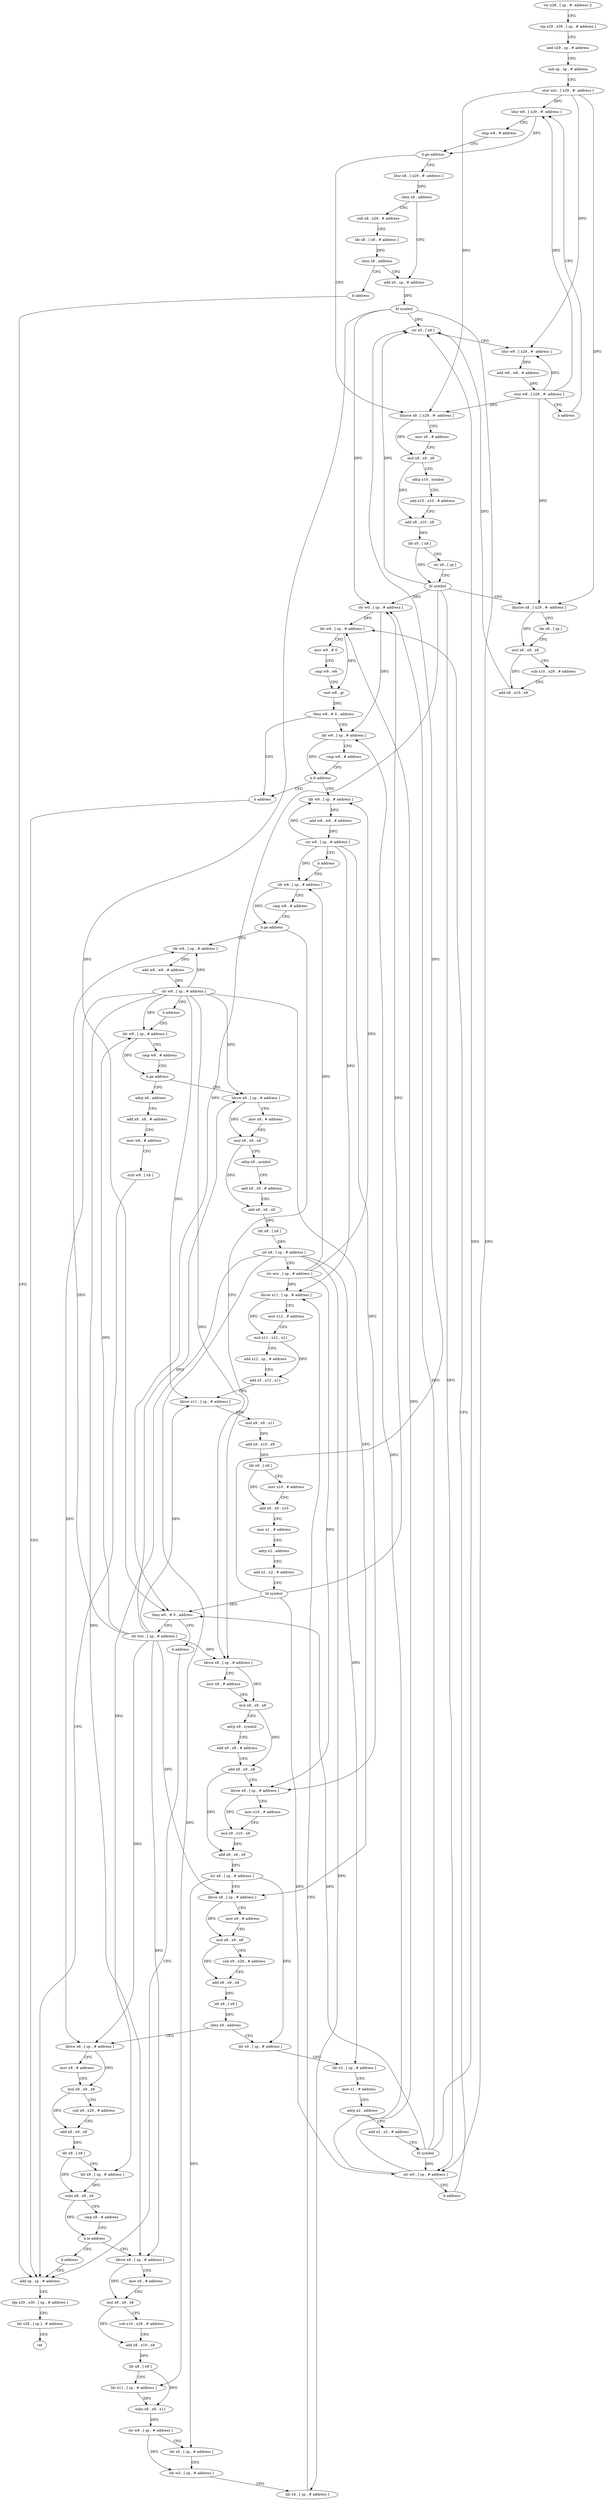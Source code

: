 digraph "func" {
"4226940" [label = "str x28 , [ sp , #- address ]!" ]
"4226944" [label = "stp x29 , x30 , [ sp , # address ]" ]
"4226948" [label = "add x29 , sp , # address" ]
"4226952" [label = "sub sp , sp , # address" ]
"4226956" [label = "stur wzr , [ x29 , #- address ]" ]
"4226960" [label = "ldur w8 , [ x29 , #- address ]" ]
"4227048" [label = "ldur x8 , [ x29 , #- address ]" ]
"4227052" [label = "cbnz x8 , address" ]
"4227072" [label = "add x0 , sp , # address" ]
"4227056" [label = "sub x8 , x29 , # address" ]
"4226972" [label = "ldursw x8 , [ x29 , #- address ]" ]
"4226976" [label = "mov x9 , # address" ]
"4226980" [label = "mul x8 , x9 , x8" ]
"4226984" [label = "adrp x10 , symbol" ]
"4226988" [label = "add x10 , x10 , # address" ]
"4226992" [label = "add x8 , x10 , x8" ]
"4226996" [label = "ldr x0 , [ x8 ]" ]
"4227000" [label = "str x9 , [ sp ]" ]
"4227004" [label = "bl symbol" ]
"4227008" [label = "ldursw x8 , [ x29 , #- address ]" ]
"4227012" [label = "ldr x9 , [ sp ]" ]
"4227016" [label = "mul x8 , x9 , x8" ]
"4227020" [label = "sub x10 , x29 , # address" ]
"4227024" [label = "add x8 , x10 , x8" ]
"4227028" [label = "str x0 , [ x8 ]" ]
"4227032" [label = "ldur w8 , [ x29 , #- address ]" ]
"4227036" [label = "add w8 , w8 , # address" ]
"4227040" [label = "stur w8 , [ x29 , #- address ]" ]
"4227044" [label = "b address" ]
"4227076" [label = "bl symbol" ]
"4227080" [label = "tbnz w0 , # 0 , address" ]
"4227088" [label = "str wzr , [ sp , # address ]" ]
"4227084" [label = "b address" ]
"4227060" [label = "ldr x8 , [ x8 , # address ]" ]
"4227064" [label = "cbnz x8 , address" ]
"4227068" [label = "b address" ]
"4226964" [label = "cmp w8 , # address" ]
"4226968" [label = "b.ge address" ]
"4227092" [label = "ldr w8 , [ sp , # address ]" ]
"4227496" [label = "add sp , sp , # address" ]
"4227480" [label = "adrp x8 , address" ]
"4227484" [label = "add x8 , x8 , # address" ]
"4227488" [label = "mov w9 , # address" ]
"4227492" [label = "strb w9 , [ x8 ]" ]
"4227104" [label = "ldrsw x8 , [ sp , # address ]" ]
"4227108" [label = "mov x9 , # address" ]
"4227112" [label = "mul x8 , x9 , x8" ]
"4227116" [label = "adrp x9 , symbol" ]
"4227120" [label = "add x9 , x9 , # address" ]
"4227124" [label = "add x8 , x9 , x8" ]
"4227128" [label = "ldr x8 , [ x8 ]" ]
"4227132" [label = "str x8 , [ sp , # address ]" ]
"4227136" [label = "str wzr , [ sp , # address ]" ]
"4227140" [label = "ldr w8 , [ sp , # address ]" ]
"4227500" [label = "ldp x29 , x30 , [ sp , # address ]" ]
"4227504" [label = "ldr x28 , [ sp ] , # address" ]
"4227508" [label = "ret" ]
"4227464" [label = "ldr w8 , [ sp , # address ]" ]
"4227468" [label = "add w8 , w8 , # address" ]
"4227472" [label = "str w8 , [ sp , # address ]" ]
"4227476" [label = "b address" ]
"4227152" [label = "ldrsw x8 , [ sp , # address ]" ]
"4227156" [label = "mov x9 , # address" ]
"4227160" [label = "mul x8 , x9 , x8" ]
"4227164" [label = "adrp x9 , symbol" ]
"4227168" [label = "add x9 , x9 , # address" ]
"4227172" [label = "add x8 , x9 , x8" ]
"4227176" [label = "ldrsw x9 , [ sp , # address ]" ]
"4227180" [label = "mov x10 , # address" ]
"4227184" [label = "mul x9 , x10 , x9" ]
"4227188" [label = "add x8 , x8 , x9" ]
"4227192" [label = "str x8 , [ sp , # address ]" ]
"4227196" [label = "ldrsw x8 , [ sp , # address ]" ]
"4227200" [label = "mov x9 , # address" ]
"4227204" [label = "mul x8 , x9 , x8" ]
"4227208" [label = "sub x9 , x29 , # address" ]
"4227212" [label = "add x8 , x9 , x8" ]
"4227216" [label = "ldr x8 , [ x8 ]" ]
"4227220" [label = "cbnz x8 , address" ]
"4227256" [label = "ldrsw x8 , [ sp , # address ]" ]
"4227224" [label = "ldr x0 , [ sp , # address ]" ]
"4227096" [label = "cmp w8 , # address" ]
"4227100" [label = "b.ge address" ]
"4227260" [label = "mov x9 , # address" ]
"4227264" [label = "mul x8 , x9 , x8" ]
"4227268" [label = "sub x9 , x29 , # address" ]
"4227272" [label = "add x8 , x9 , x8" ]
"4227276" [label = "ldr x8 , [ x8 ]" ]
"4227280" [label = "ldr x9 , [ sp , # address ]" ]
"4227284" [label = "subs x8 , x8 , x9" ]
"4227288" [label = "cmp x8 , # address" ]
"4227292" [label = "b.le address" ]
"4227300" [label = "ldrsw x8 , [ sp , # address ]" ]
"4227296" [label = "b address" ]
"4227228" [label = "ldr x3 , [ sp , # address ]" ]
"4227232" [label = "mov x1 , # address" ]
"4227236" [label = "adrp x2 , address" ]
"4227240" [label = "add x2 , x2 , # address" ]
"4227244" [label = "bl symbol" ]
"4227248" [label = "str w0 , [ sp , # address ]" ]
"4227252" [label = "b address" ]
"4227412" [label = "ldr w8 , [ sp , # address ]" ]
"4227304" [label = "mov x9 , # address" ]
"4227308" [label = "mul x8 , x9 , x8" ]
"4227312" [label = "sub x10 , x29 , # address" ]
"4227316" [label = "add x8 , x10 , x8" ]
"4227320" [label = "ldr x8 , [ x8 ]" ]
"4227324" [label = "ldr x11 , [ sp , # address ]" ]
"4227328" [label = "subs x8 , x8 , x11" ]
"4227332" [label = "str w8 , [ sp , # address ]" ]
"4227336" [label = "ldr x0 , [ sp , # address ]" ]
"4227340" [label = "ldr w3 , [ sp , # address ]" ]
"4227344" [label = "ldr x4 , [ sp , # address ]" ]
"4227348" [label = "ldrsw x11 , [ sp , # address ]" ]
"4227352" [label = "mov x12 , # address" ]
"4227356" [label = "mul x11 , x12 , x11" ]
"4227360" [label = "add x12 , sp , # address" ]
"4227364" [label = "add x5 , x12 , x11" ]
"4227368" [label = "ldrsw x11 , [ sp , # address ]" ]
"4227372" [label = "mul x9 , x9 , x11" ]
"4227376" [label = "add x9 , x10 , x9" ]
"4227380" [label = "ldr x9 , [ x9 ]" ]
"4227384" [label = "mov x10 , # address" ]
"4227388" [label = "add x6 , x9 , x10" ]
"4227392" [label = "mov x1 , # address" ]
"4227396" [label = "adrp x2 , address" ]
"4227400" [label = "add x2 , x2 , # address" ]
"4227404" [label = "bl symbol" ]
"4227408" [label = "str w0 , [ sp , # address ]" ]
"4227416" [label = "mov w9 , # 0" ]
"4227420" [label = "cmp w9 , w8" ]
"4227424" [label = "cset w8 , gt" ]
"4227428" [label = "tbnz w8 , # 0 , address" ]
"4227444" [label = "b address" ]
"4227432" [label = "ldr w8 , [ sp , # address ]" ]
"4227436" [label = "cmp w8 , # address" ]
"4227440" [label = "b.lt address" ]
"4227448" [label = "ldr w8 , [ sp , # address ]" ]
"4227452" [label = "add w8 , w8 , # address" ]
"4227456" [label = "str w8 , [ sp , # address ]" ]
"4227460" [label = "b address" ]
"4227144" [label = "cmp w8 , # address" ]
"4227148" [label = "b.ge address" ]
"4226940" -> "4226944" [ label = "CFG" ]
"4226944" -> "4226948" [ label = "CFG" ]
"4226948" -> "4226952" [ label = "CFG" ]
"4226952" -> "4226956" [ label = "CFG" ]
"4226956" -> "4226960" [ label = "DFG" ]
"4226956" -> "4226972" [ label = "DFG" ]
"4226956" -> "4227008" [ label = "DFG" ]
"4226956" -> "4227032" [ label = "DFG" ]
"4226960" -> "4226964" [ label = "CFG" ]
"4226960" -> "4226968" [ label = "DFG" ]
"4227048" -> "4227052" [ label = "DFG" ]
"4227052" -> "4227072" [ label = "CFG" ]
"4227052" -> "4227056" [ label = "CFG" ]
"4227072" -> "4227076" [ label = "DFG" ]
"4227056" -> "4227060" [ label = "CFG" ]
"4226972" -> "4226976" [ label = "CFG" ]
"4226972" -> "4226980" [ label = "DFG" ]
"4226976" -> "4226980" [ label = "CFG" ]
"4226980" -> "4226984" [ label = "CFG" ]
"4226980" -> "4226992" [ label = "DFG" ]
"4226984" -> "4226988" [ label = "CFG" ]
"4226988" -> "4226992" [ label = "CFG" ]
"4226992" -> "4226996" [ label = "DFG" ]
"4226996" -> "4227000" [ label = "CFG" ]
"4226996" -> "4227004" [ label = "DFG" ]
"4227000" -> "4227004" [ label = "CFG" ]
"4227004" -> "4227008" [ label = "CFG" ]
"4227004" -> "4227028" [ label = "DFG" ]
"4227004" -> "4227080" [ label = "DFG" ]
"4227004" -> "4227248" [ label = "DFG" ]
"4227004" -> "4227408" [ label = "DFG" ]
"4227008" -> "4227012" [ label = "CFG" ]
"4227008" -> "4227016" [ label = "DFG" ]
"4227012" -> "4227016" [ label = "CFG" ]
"4227016" -> "4227020" [ label = "CFG" ]
"4227016" -> "4227024" [ label = "DFG" ]
"4227020" -> "4227024" [ label = "CFG" ]
"4227024" -> "4227028" [ label = "DFG" ]
"4227028" -> "4227032" [ label = "CFG" ]
"4227032" -> "4227036" [ label = "DFG" ]
"4227036" -> "4227040" [ label = "DFG" ]
"4227040" -> "4227044" [ label = "CFG" ]
"4227040" -> "4226960" [ label = "DFG" ]
"4227040" -> "4226972" [ label = "DFG" ]
"4227040" -> "4227008" [ label = "DFG" ]
"4227040" -> "4227032" [ label = "DFG" ]
"4227044" -> "4226960" [ label = "CFG" ]
"4227076" -> "4227080" [ label = "DFG" ]
"4227076" -> "4227028" [ label = "DFG" ]
"4227076" -> "4227248" [ label = "DFG" ]
"4227076" -> "4227408" [ label = "DFG" ]
"4227080" -> "4227088" [ label = "CFG" ]
"4227080" -> "4227084" [ label = "CFG" ]
"4227088" -> "4227092" [ label = "DFG" ]
"4227088" -> "4227104" [ label = "DFG" ]
"4227088" -> "4227464" [ label = "DFG" ]
"4227088" -> "4227152" [ label = "DFG" ]
"4227088" -> "4227196" [ label = "DFG" ]
"4227088" -> "4227256" [ label = "DFG" ]
"4227088" -> "4227300" [ label = "DFG" ]
"4227088" -> "4227368" [ label = "DFG" ]
"4227084" -> "4227496" [ label = "CFG" ]
"4227060" -> "4227064" [ label = "DFG" ]
"4227064" -> "4227072" [ label = "CFG" ]
"4227064" -> "4227068" [ label = "CFG" ]
"4227068" -> "4227496" [ label = "CFG" ]
"4226964" -> "4226968" [ label = "CFG" ]
"4226968" -> "4227048" [ label = "CFG" ]
"4226968" -> "4226972" [ label = "CFG" ]
"4227092" -> "4227096" [ label = "CFG" ]
"4227092" -> "4227100" [ label = "DFG" ]
"4227496" -> "4227500" [ label = "CFG" ]
"4227480" -> "4227484" [ label = "CFG" ]
"4227484" -> "4227488" [ label = "CFG" ]
"4227488" -> "4227492" [ label = "CFG" ]
"4227492" -> "4227496" [ label = "CFG" ]
"4227104" -> "4227108" [ label = "CFG" ]
"4227104" -> "4227112" [ label = "DFG" ]
"4227108" -> "4227112" [ label = "CFG" ]
"4227112" -> "4227116" [ label = "CFG" ]
"4227112" -> "4227124" [ label = "DFG" ]
"4227116" -> "4227120" [ label = "CFG" ]
"4227120" -> "4227124" [ label = "CFG" ]
"4227124" -> "4227128" [ label = "DFG" ]
"4227128" -> "4227132" [ label = "DFG" ]
"4227132" -> "4227136" [ label = "CFG" ]
"4227132" -> "4227280" [ label = "DFG" ]
"4227132" -> "4227228" [ label = "DFG" ]
"4227132" -> "4227324" [ label = "DFG" ]
"4227132" -> "4227344" [ label = "DFG" ]
"4227136" -> "4227140" [ label = "DFG" ]
"4227136" -> "4227176" [ label = "DFG" ]
"4227136" -> "4227348" [ label = "DFG" ]
"4227136" -> "4227448" [ label = "DFG" ]
"4227140" -> "4227144" [ label = "CFG" ]
"4227140" -> "4227148" [ label = "DFG" ]
"4227500" -> "4227504" [ label = "CFG" ]
"4227504" -> "4227508" [ label = "CFG" ]
"4227464" -> "4227468" [ label = "DFG" ]
"4227468" -> "4227472" [ label = "DFG" ]
"4227472" -> "4227476" [ label = "CFG" ]
"4227472" -> "4227092" [ label = "DFG" ]
"4227472" -> "4227104" [ label = "DFG" ]
"4227472" -> "4227464" [ label = "DFG" ]
"4227472" -> "4227152" [ label = "DFG" ]
"4227472" -> "4227196" [ label = "DFG" ]
"4227472" -> "4227256" [ label = "DFG" ]
"4227472" -> "4227300" [ label = "DFG" ]
"4227472" -> "4227368" [ label = "DFG" ]
"4227476" -> "4227092" [ label = "CFG" ]
"4227152" -> "4227156" [ label = "CFG" ]
"4227152" -> "4227160" [ label = "DFG" ]
"4227156" -> "4227160" [ label = "CFG" ]
"4227160" -> "4227164" [ label = "CFG" ]
"4227160" -> "4227172" [ label = "DFG" ]
"4227164" -> "4227168" [ label = "CFG" ]
"4227168" -> "4227172" [ label = "CFG" ]
"4227172" -> "4227176" [ label = "CFG" ]
"4227172" -> "4227188" [ label = "DFG" ]
"4227176" -> "4227180" [ label = "CFG" ]
"4227176" -> "4227184" [ label = "DFG" ]
"4227180" -> "4227184" [ label = "CFG" ]
"4227184" -> "4227188" [ label = "DFG" ]
"4227188" -> "4227192" [ label = "DFG" ]
"4227192" -> "4227196" [ label = "CFG" ]
"4227192" -> "4227224" [ label = "DFG" ]
"4227192" -> "4227336" [ label = "DFG" ]
"4227196" -> "4227200" [ label = "CFG" ]
"4227196" -> "4227204" [ label = "DFG" ]
"4227200" -> "4227204" [ label = "CFG" ]
"4227204" -> "4227208" [ label = "CFG" ]
"4227204" -> "4227212" [ label = "DFG" ]
"4227208" -> "4227212" [ label = "CFG" ]
"4227212" -> "4227216" [ label = "DFG" ]
"4227216" -> "4227220" [ label = "DFG" ]
"4227220" -> "4227256" [ label = "CFG" ]
"4227220" -> "4227224" [ label = "CFG" ]
"4227256" -> "4227260" [ label = "CFG" ]
"4227256" -> "4227264" [ label = "DFG" ]
"4227224" -> "4227228" [ label = "CFG" ]
"4227096" -> "4227100" [ label = "CFG" ]
"4227100" -> "4227480" [ label = "CFG" ]
"4227100" -> "4227104" [ label = "CFG" ]
"4227260" -> "4227264" [ label = "CFG" ]
"4227264" -> "4227268" [ label = "CFG" ]
"4227264" -> "4227272" [ label = "DFG" ]
"4227268" -> "4227272" [ label = "CFG" ]
"4227272" -> "4227276" [ label = "DFG" ]
"4227276" -> "4227280" [ label = "CFG" ]
"4227276" -> "4227284" [ label = "DFG" ]
"4227280" -> "4227284" [ label = "DFG" ]
"4227284" -> "4227288" [ label = "CFG" ]
"4227284" -> "4227292" [ label = "DFG" ]
"4227288" -> "4227292" [ label = "CFG" ]
"4227292" -> "4227300" [ label = "CFG" ]
"4227292" -> "4227296" [ label = "CFG" ]
"4227300" -> "4227304" [ label = "CFG" ]
"4227300" -> "4227308" [ label = "DFG" ]
"4227296" -> "4227496" [ label = "CFG" ]
"4227228" -> "4227232" [ label = "CFG" ]
"4227232" -> "4227236" [ label = "CFG" ]
"4227236" -> "4227240" [ label = "CFG" ]
"4227240" -> "4227244" [ label = "CFG" ]
"4227244" -> "4227248" [ label = "DFG" ]
"4227244" -> "4227028" [ label = "DFG" ]
"4227244" -> "4227080" [ label = "DFG" ]
"4227244" -> "4227408" [ label = "DFG" ]
"4227248" -> "4227252" [ label = "CFG" ]
"4227248" -> "4227412" [ label = "DFG" ]
"4227248" -> "4227432" [ label = "DFG" ]
"4227252" -> "4227412" [ label = "CFG" ]
"4227412" -> "4227416" [ label = "CFG" ]
"4227412" -> "4227424" [ label = "DFG" ]
"4227304" -> "4227308" [ label = "CFG" ]
"4227308" -> "4227312" [ label = "CFG" ]
"4227308" -> "4227316" [ label = "DFG" ]
"4227312" -> "4227316" [ label = "CFG" ]
"4227316" -> "4227320" [ label = "DFG" ]
"4227320" -> "4227324" [ label = "CFG" ]
"4227320" -> "4227328" [ label = "DFG" ]
"4227324" -> "4227328" [ label = "DFG" ]
"4227328" -> "4227332" [ label = "DFG" ]
"4227332" -> "4227336" [ label = "CFG" ]
"4227332" -> "4227340" [ label = "DFG" ]
"4227336" -> "4227340" [ label = "CFG" ]
"4227340" -> "4227344" [ label = "CFG" ]
"4227344" -> "4227348" [ label = "CFG" ]
"4227348" -> "4227352" [ label = "CFG" ]
"4227348" -> "4227356" [ label = "DFG" ]
"4227352" -> "4227356" [ label = "CFG" ]
"4227356" -> "4227360" [ label = "CFG" ]
"4227356" -> "4227364" [ label = "DFG" ]
"4227360" -> "4227364" [ label = "CFG" ]
"4227364" -> "4227368" [ label = "CFG" ]
"4227368" -> "4227372" [ label = "DFG" ]
"4227372" -> "4227376" [ label = "DFG" ]
"4227376" -> "4227380" [ label = "DFG" ]
"4227380" -> "4227384" [ label = "CFG" ]
"4227380" -> "4227388" [ label = "DFG" ]
"4227384" -> "4227388" [ label = "CFG" ]
"4227388" -> "4227392" [ label = "CFG" ]
"4227392" -> "4227396" [ label = "CFG" ]
"4227396" -> "4227400" [ label = "CFG" ]
"4227400" -> "4227404" [ label = "CFG" ]
"4227404" -> "4227408" [ label = "DFG" ]
"4227404" -> "4227028" [ label = "DFG" ]
"4227404" -> "4227080" [ label = "DFG" ]
"4227404" -> "4227248" [ label = "DFG" ]
"4227408" -> "4227412" [ label = "DFG" ]
"4227408" -> "4227432" [ label = "DFG" ]
"4227416" -> "4227420" [ label = "CFG" ]
"4227420" -> "4227424" [ label = "CFG" ]
"4227424" -> "4227428" [ label = "DFG" ]
"4227428" -> "4227444" [ label = "CFG" ]
"4227428" -> "4227432" [ label = "CFG" ]
"4227444" -> "4227496" [ label = "CFG" ]
"4227432" -> "4227436" [ label = "CFG" ]
"4227432" -> "4227440" [ label = "DFG" ]
"4227436" -> "4227440" [ label = "CFG" ]
"4227440" -> "4227448" [ label = "CFG" ]
"4227440" -> "4227444" [ label = "CFG" ]
"4227448" -> "4227452" [ label = "DFG" ]
"4227452" -> "4227456" [ label = "DFG" ]
"4227456" -> "4227460" [ label = "CFG" ]
"4227456" -> "4227140" [ label = "DFG" ]
"4227456" -> "4227176" [ label = "DFG" ]
"4227456" -> "4227348" [ label = "DFG" ]
"4227456" -> "4227448" [ label = "DFG" ]
"4227460" -> "4227140" [ label = "CFG" ]
"4227144" -> "4227148" [ label = "CFG" ]
"4227148" -> "4227464" [ label = "CFG" ]
"4227148" -> "4227152" [ label = "CFG" ]
}
